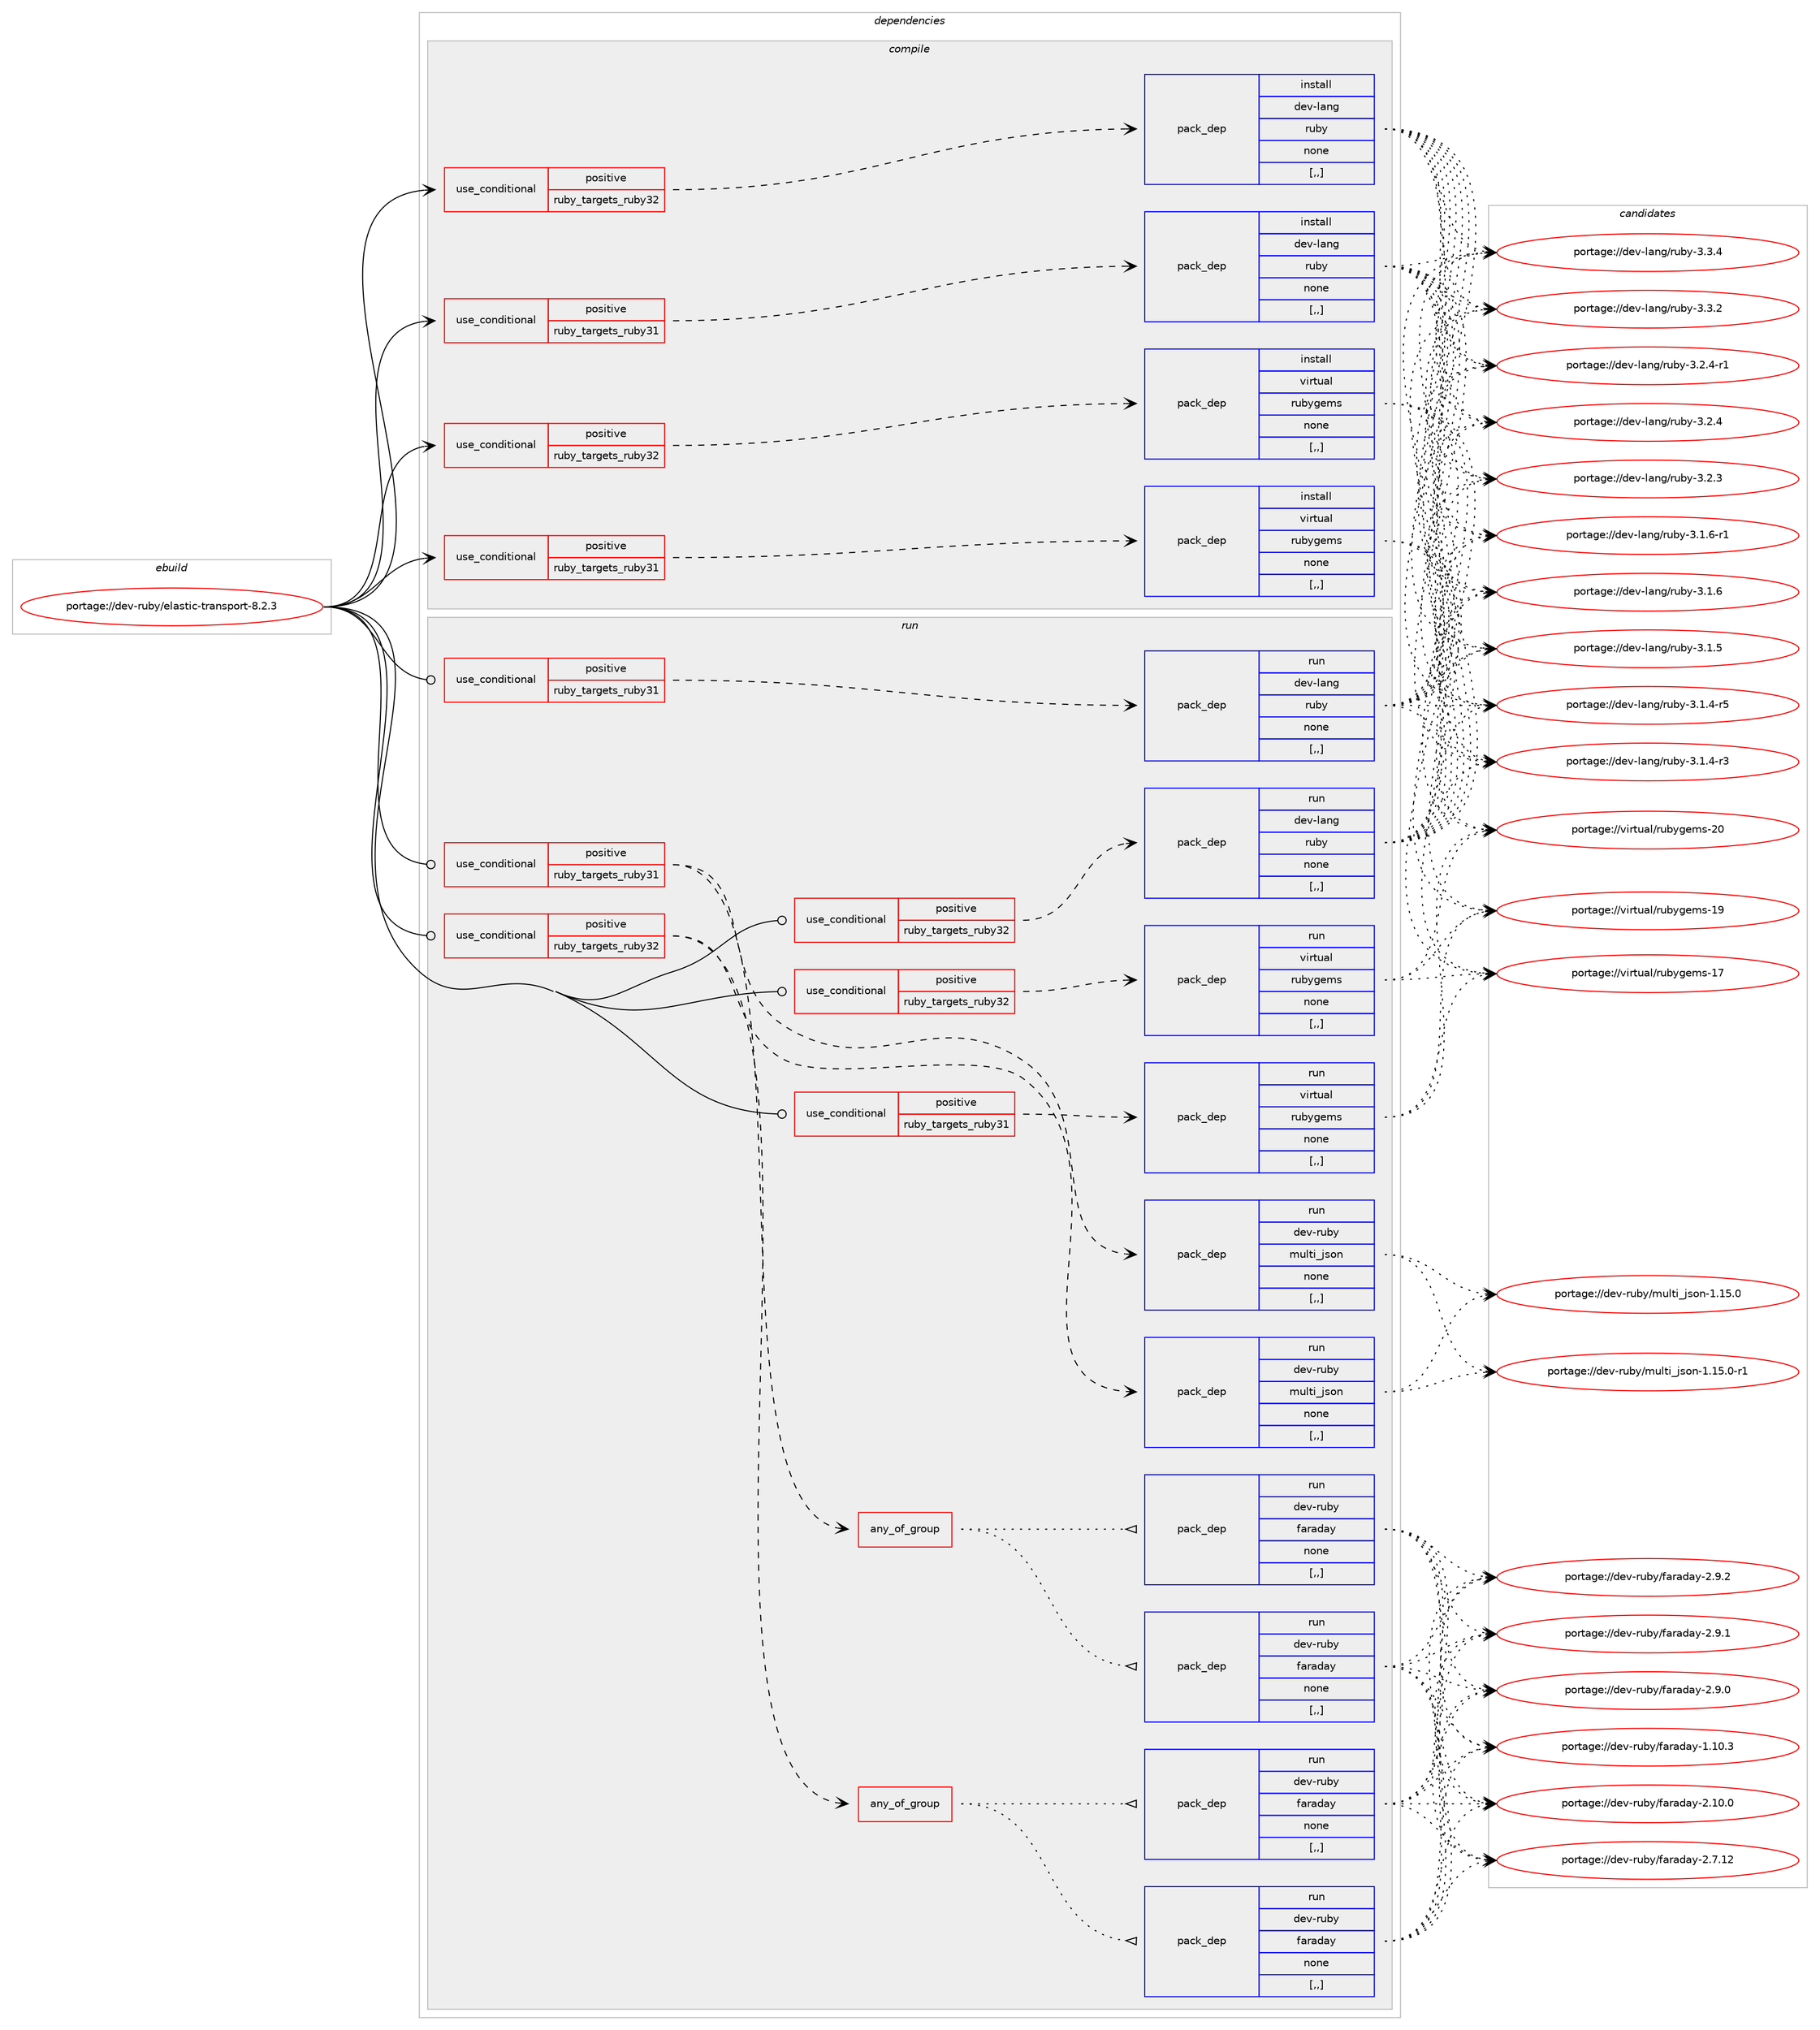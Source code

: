 digraph prolog {

# *************
# Graph options
# *************

newrank=true;
concentrate=true;
compound=true;
graph [rankdir=LR,fontname=Helvetica,fontsize=10,ranksep=1.5];#, ranksep=2.5, nodesep=0.2];
edge  [arrowhead=vee];
node  [fontname=Helvetica,fontsize=10];

# **********
# The ebuild
# **********

subgraph cluster_leftcol {
color=gray;
label=<<i>ebuild</i>>;
id [label="portage://dev-ruby/elastic-transport-8.2.3", color=red, width=4, href="../dev-ruby/elastic-transport-8.2.3.svg"];
}

# ****************
# The dependencies
# ****************

subgraph cluster_midcol {
color=gray;
label=<<i>dependencies</i>>;
subgraph cluster_compile {
fillcolor="#eeeeee";
style=filled;
label=<<i>compile</i>>;
subgraph cond46907 {
dependency181799 [label=<<TABLE BORDER="0" CELLBORDER="1" CELLSPACING="0" CELLPADDING="4"><TR><TD ROWSPAN="3" CELLPADDING="10">use_conditional</TD></TR><TR><TD>positive</TD></TR><TR><TD>ruby_targets_ruby31</TD></TR></TABLE>>, shape=none, color=red];
subgraph pack133587 {
dependency181800 [label=<<TABLE BORDER="0" CELLBORDER="1" CELLSPACING="0" CELLPADDING="4" WIDTH="220"><TR><TD ROWSPAN="6" CELLPADDING="30">pack_dep</TD></TR><TR><TD WIDTH="110">install</TD></TR><TR><TD>dev-lang</TD></TR><TR><TD>ruby</TD></TR><TR><TD>none</TD></TR><TR><TD>[,,]</TD></TR></TABLE>>, shape=none, color=blue];
}
dependency181799:e -> dependency181800:w [weight=20,style="dashed",arrowhead="vee"];
}
id:e -> dependency181799:w [weight=20,style="solid",arrowhead="vee"];
subgraph cond46908 {
dependency181801 [label=<<TABLE BORDER="0" CELLBORDER="1" CELLSPACING="0" CELLPADDING="4"><TR><TD ROWSPAN="3" CELLPADDING="10">use_conditional</TD></TR><TR><TD>positive</TD></TR><TR><TD>ruby_targets_ruby31</TD></TR></TABLE>>, shape=none, color=red];
subgraph pack133588 {
dependency181802 [label=<<TABLE BORDER="0" CELLBORDER="1" CELLSPACING="0" CELLPADDING="4" WIDTH="220"><TR><TD ROWSPAN="6" CELLPADDING="30">pack_dep</TD></TR><TR><TD WIDTH="110">install</TD></TR><TR><TD>virtual</TD></TR><TR><TD>rubygems</TD></TR><TR><TD>none</TD></TR><TR><TD>[,,]</TD></TR></TABLE>>, shape=none, color=blue];
}
dependency181801:e -> dependency181802:w [weight=20,style="dashed",arrowhead="vee"];
}
id:e -> dependency181801:w [weight=20,style="solid",arrowhead="vee"];
subgraph cond46909 {
dependency181803 [label=<<TABLE BORDER="0" CELLBORDER="1" CELLSPACING="0" CELLPADDING="4"><TR><TD ROWSPAN="3" CELLPADDING="10">use_conditional</TD></TR><TR><TD>positive</TD></TR><TR><TD>ruby_targets_ruby32</TD></TR></TABLE>>, shape=none, color=red];
subgraph pack133589 {
dependency181804 [label=<<TABLE BORDER="0" CELLBORDER="1" CELLSPACING="0" CELLPADDING="4" WIDTH="220"><TR><TD ROWSPAN="6" CELLPADDING="30">pack_dep</TD></TR><TR><TD WIDTH="110">install</TD></TR><TR><TD>dev-lang</TD></TR><TR><TD>ruby</TD></TR><TR><TD>none</TD></TR><TR><TD>[,,]</TD></TR></TABLE>>, shape=none, color=blue];
}
dependency181803:e -> dependency181804:w [weight=20,style="dashed",arrowhead="vee"];
}
id:e -> dependency181803:w [weight=20,style="solid",arrowhead="vee"];
subgraph cond46910 {
dependency181805 [label=<<TABLE BORDER="0" CELLBORDER="1" CELLSPACING="0" CELLPADDING="4"><TR><TD ROWSPAN="3" CELLPADDING="10">use_conditional</TD></TR><TR><TD>positive</TD></TR><TR><TD>ruby_targets_ruby32</TD></TR></TABLE>>, shape=none, color=red];
subgraph pack133590 {
dependency181806 [label=<<TABLE BORDER="0" CELLBORDER="1" CELLSPACING="0" CELLPADDING="4" WIDTH="220"><TR><TD ROWSPAN="6" CELLPADDING="30">pack_dep</TD></TR><TR><TD WIDTH="110">install</TD></TR><TR><TD>virtual</TD></TR><TR><TD>rubygems</TD></TR><TR><TD>none</TD></TR><TR><TD>[,,]</TD></TR></TABLE>>, shape=none, color=blue];
}
dependency181805:e -> dependency181806:w [weight=20,style="dashed",arrowhead="vee"];
}
id:e -> dependency181805:w [weight=20,style="solid",arrowhead="vee"];
}
subgraph cluster_compileandrun {
fillcolor="#eeeeee";
style=filled;
label=<<i>compile and run</i>>;
}
subgraph cluster_run {
fillcolor="#eeeeee";
style=filled;
label=<<i>run</i>>;
subgraph cond46911 {
dependency181807 [label=<<TABLE BORDER="0" CELLBORDER="1" CELLSPACING="0" CELLPADDING="4"><TR><TD ROWSPAN="3" CELLPADDING="10">use_conditional</TD></TR><TR><TD>positive</TD></TR><TR><TD>ruby_targets_ruby31</TD></TR></TABLE>>, shape=none, color=red];
subgraph any1155 {
dependency181808 [label=<<TABLE BORDER="0" CELLBORDER="1" CELLSPACING="0" CELLPADDING="4"><TR><TD CELLPADDING="10">any_of_group</TD></TR></TABLE>>, shape=none, color=red];subgraph pack133591 {
dependency181809 [label=<<TABLE BORDER="0" CELLBORDER="1" CELLSPACING="0" CELLPADDING="4" WIDTH="220"><TR><TD ROWSPAN="6" CELLPADDING="30">pack_dep</TD></TR><TR><TD WIDTH="110">run</TD></TR><TR><TD>dev-ruby</TD></TR><TR><TD>faraday</TD></TR><TR><TD>none</TD></TR><TR><TD>[,,]</TD></TR></TABLE>>, shape=none, color=blue];
}
dependency181808:e -> dependency181809:w [weight=20,style="dotted",arrowhead="oinv"];
subgraph pack133592 {
dependency181810 [label=<<TABLE BORDER="0" CELLBORDER="1" CELLSPACING="0" CELLPADDING="4" WIDTH="220"><TR><TD ROWSPAN="6" CELLPADDING="30">pack_dep</TD></TR><TR><TD WIDTH="110">run</TD></TR><TR><TD>dev-ruby</TD></TR><TR><TD>faraday</TD></TR><TR><TD>none</TD></TR><TR><TD>[,,]</TD></TR></TABLE>>, shape=none, color=blue];
}
dependency181808:e -> dependency181810:w [weight=20,style="dotted",arrowhead="oinv"];
}
dependency181807:e -> dependency181808:w [weight=20,style="dashed",arrowhead="vee"];
subgraph pack133593 {
dependency181811 [label=<<TABLE BORDER="0" CELLBORDER="1" CELLSPACING="0" CELLPADDING="4" WIDTH="220"><TR><TD ROWSPAN="6" CELLPADDING="30">pack_dep</TD></TR><TR><TD WIDTH="110">run</TD></TR><TR><TD>dev-ruby</TD></TR><TR><TD>multi_json</TD></TR><TR><TD>none</TD></TR><TR><TD>[,,]</TD></TR></TABLE>>, shape=none, color=blue];
}
dependency181807:e -> dependency181811:w [weight=20,style="dashed",arrowhead="vee"];
}
id:e -> dependency181807:w [weight=20,style="solid",arrowhead="odot"];
subgraph cond46912 {
dependency181812 [label=<<TABLE BORDER="0" CELLBORDER="1" CELLSPACING="0" CELLPADDING="4"><TR><TD ROWSPAN="3" CELLPADDING="10">use_conditional</TD></TR><TR><TD>positive</TD></TR><TR><TD>ruby_targets_ruby31</TD></TR></TABLE>>, shape=none, color=red];
subgraph pack133594 {
dependency181813 [label=<<TABLE BORDER="0" CELLBORDER="1" CELLSPACING="0" CELLPADDING="4" WIDTH="220"><TR><TD ROWSPAN="6" CELLPADDING="30">pack_dep</TD></TR><TR><TD WIDTH="110">run</TD></TR><TR><TD>dev-lang</TD></TR><TR><TD>ruby</TD></TR><TR><TD>none</TD></TR><TR><TD>[,,]</TD></TR></TABLE>>, shape=none, color=blue];
}
dependency181812:e -> dependency181813:w [weight=20,style="dashed",arrowhead="vee"];
}
id:e -> dependency181812:w [weight=20,style="solid",arrowhead="odot"];
subgraph cond46913 {
dependency181814 [label=<<TABLE BORDER="0" CELLBORDER="1" CELLSPACING="0" CELLPADDING="4"><TR><TD ROWSPAN="3" CELLPADDING="10">use_conditional</TD></TR><TR><TD>positive</TD></TR><TR><TD>ruby_targets_ruby31</TD></TR></TABLE>>, shape=none, color=red];
subgraph pack133595 {
dependency181815 [label=<<TABLE BORDER="0" CELLBORDER="1" CELLSPACING="0" CELLPADDING="4" WIDTH="220"><TR><TD ROWSPAN="6" CELLPADDING="30">pack_dep</TD></TR><TR><TD WIDTH="110">run</TD></TR><TR><TD>virtual</TD></TR><TR><TD>rubygems</TD></TR><TR><TD>none</TD></TR><TR><TD>[,,]</TD></TR></TABLE>>, shape=none, color=blue];
}
dependency181814:e -> dependency181815:w [weight=20,style="dashed",arrowhead="vee"];
}
id:e -> dependency181814:w [weight=20,style="solid",arrowhead="odot"];
subgraph cond46914 {
dependency181816 [label=<<TABLE BORDER="0" CELLBORDER="1" CELLSPACING="0" CELLPADDING="4"><TR><TD ROWSPAN="3" CELLPADDING="10">use_conditional</TD></TR><TR><TD>positive</TD></TR><TR><TD>ruby_targets_ruby32</TD></TR></TABLE>>, shape=none, color=red];
subgraph any1156 {
dependency181817 [label=<<TABLE BORDER="0" CELLBORDER="1" CELLSPACING="0" CELLPADDING="4"><TR><TD CELLPADDING="10">any_of_group</TD></TR></TABLE>>, shape=none, color=red];subgraph pack133596 {
dependency181818 [label=<<TABLE BORDER="0" CELLBORDER="1" CELLSPACING="0" CELLPADDING="4" WIDTH="220"><TR><TD ROWSPAN="6" CELLPADDING="30">pack_dep</TD></TR><TR><TD WIDTH="110">run</TD></TR><TR><TD>dev-ruby</TD></TR><TR><TD>faraday</TD></TR><TR><TD>none</TD></TR><TR><TD>[,,]</TD></TR></TABLE>>, shape=none, color=blue];
}
dependency181817:e -> dependency181818:w [weight=20,style="dotted",arrowhead="oinv"];
subgraph pack133597 {
dependency181819 [label=<<TABLE BORDER="0" CELLBORDER="1" CELLSPACING="0" CELLPADDING="4" WIDTH="220"><TR><TD ROWSPAN="6" CELLPADDING="30">pack_dep</TD></TR><TR><TD WIDTH="110">run</TD></TR><TR><TD>dev-ruby</TD></TR><TR><TD>faraday</TD></TR><TR><TD>none</TD></TR><TR><TD>[,,]</TD></TR></TABLE>>, shape=none, color=blue];
}
dependency181817:e -> dependency181819:w [weight=20,style="dotted",arrowhead="oinv"];
}
dependency181816:e -> dependency181817:w [weight=20,style="dashed",arrowhead="vee"];
subgraph pack133598 {
dependency181820 [label=<<TABLE BORDER="0" CELLBORDER="1" CELLSPACING="0" CELLPADDING="4" WIDTH="220"><TR><TD ROWSPAN="6" CELLPADDING="30">pack_dep</TD></TR><TR><TD WIDTH="110">run</TD></TR><TR><TD>dev-ruby</TD></TR><TR><TD>multi_json</TD></TR><TR><TD>none</TD></TR><TR><TD>[,,]</TD></TR></TABLE>>, shape=none, color=blue];
}
dependency181816:e -> dependency181820:w [weight=20,style="dashed",arrowhead="vee"];
}
id:e -> dependency181816:w [weight=20,style="solid",arrowhead="odot"];
subgraph cond46915 {
dependency181821 [label=<<TABLE BORDER="0" CELLBORDER="1" CELLSPACING="0" CELLPADDING="4"><TR><TD ROWSPAN="3" CELLPADDING="10">use_conditional</TD></TR><TR><TD>positive</TD></TR><TR><TD>ruby_targets_ruby32</TD></TR></TABLE>>, shape=none, color=red];
subgraph pack133599 {
dependency181822 [label=<<TABLE BORDER="0" CELLBORDER="1" CELLSPACING="0" CELLPADDING="4" WIDTH="220"><TR><TD ROWSPAN="6" CELLPADDING="30">pack_dep</TD></TR><TR><TD WIDTH="110">run</TD></TR><TR><TD>dev-lang</TD></TR><TR><TD>ruby</TD></TR><TR><TD>none</TD></TR><TR><TD>[,,]</TD></TR></TABLE>>, shape=none, color=blue];
}
dependency181821:e -> dependency181822:w [weight=20,style="dashed",arrowhead="vee"];
}
id:e -> dependency181821:w [weight=20,style="solid",arrowhead="odot"];
subgraph cond46916 {
dependency181823 [label=<<TABLE BORDER="0" CELLBORDER="1" CELLSPACING="0" CELLPADDING="4"><TR><TD ROWSPAN="3" CELLPADDING="10">use_conditional</TD></TR><TR><TD>positive</TD></TR><TR><TD>ruby_targets_ruby32</TD></TR></TABLE>>, shape=none, color=red];
subgraph pack133600 {
dependency181824 [label=<<TABLE BORDER="0" CELLBORDER="1" CELLSPACING="0" CELLPADDING="4" WIDTH="220"><TR><TD ROWSPAN="6" CELLPADDING="30">pack_dep</TD></TR><TR><TD WIDTH="110">run</TD></TR><TR><TD>virtual</TD></TR><TR><TD>rubygems</TD></TR><TR><TD>none</TD></TR><TR><TD>[,,]</TD></TR></TABLE>>, shape=none, color=blue];
}
dependency181823:e -> dependency181824:w [weight=20,style="dashed",arrowhead="vee"];
}
id:e -> dependency181823:w [weight=20,style="solid",arrowhead="odot"];
}
}

# **************
# The candidates
# **************

subgraph cluster_choices {
rank=same;
color=gray;
label=<<i>candidates</i>>;

subgraph choice133587 {
color=black;
nodesep=1;
choice10010111845108971101034711411798121455146514652 [label="portage://dev-lang/ruby-3.3.4", color=red, width=4,href="../dev-lang/ruby-3.3.4.svg"];
choice10010111845108971101034711411798121455146514650 [label="portage://dev-lang/ruby-3.3.2", color=red, width=4,href="../dev-lang/ruby-3.3.2.svg"];
choice100101118451089711010347114117981214551465046524511449 [label="portage://dev-lang/ruby-3.2.4-r1", color=red, width=4,href="../dev-lang/ruby-3.2.4-r1.svg"];
choice10010111845108971101034711411798121455146504652 [label="portage://dev-lang/ruby-3.2.4", color=red, width=4,href="../dev-lang/ruby-3.2.4.svg"];
choice10010111845108971101034711411798121455146504651 [label="portage://dev-lang/ruby-3.2.3", color=red, width=4,href="../dev-lang/ruby-3.2.3.svg"];
choice100101118451089711010347114117981214551464946544511449 [label="portage://dev-lang/ruby-3.1.6-r1", color=red, width=4,href="../dev-lang/ruby-3.1.6-r1.svg"];
choice10010111845108971101034711411798121455146494654 [label="portage://dev-lang/ruby-3.1.6", color=red, width=4,href="../dev-lang/ruby-3.1.6.svg"];
choice10010111845108971101034711411798121455146494653 [label="portage://dev-lang/ruby-3.1.5", color=red, width=4,href="../dev-lang/ruby-3.1.5.svg"];
choice100101118451089711010347114117981214551464946524511453 [label="portage://dev-lang/ruby-3.1.4-r5", color=red, width=4,href="../dev-lang/ruby-3.1.4-r5.svg"];
choice100101118451089711010347114117981214551464946524511451 [label="portage://dev-lang/ruby-3.1.4-r3", color=red, width=4,href="../dev-lang/ruby-3.1.4-r3.svg"];
dependency181800:e -> choice10010111845108971101034711411798121455146514652:w [style=dotted,weight="100"];
dependency181800:e -> choice10010111845108971101034711411798121455146514650:w [style=dotted,weight="100"];
dependency181800:e -> choice100101118451089711010347114117981214551465046524511449:w [style=dotted,weight="100"];
dependency181800:e -> choice10010111845108971101034711411798121455146504652:w [style=dotted,weight="100"];
dependency181800:e -> choice10010111845108971101034711411798121455146504651:w [style=dotted,weight="100"];
dependency181800:e -> choice100101118451089711010347114117981214551464946544511449:w [style=dotted,weight="100"];
dependency181800:e -> choice10010111845108971101034711411798121455146494654:w [style=dotted,weight="100"];
dependency181800:e -> choice10010111845108971101034711411798121455146494653:w [style=dotted,weight="100"];
dependency181800:e -> choice100101118451089711010347114117981214551464946524511453:w [style=dotted,weight="100"];
dependency181800:e -> choice100101118451089711010347114117981214551464946524511451:w [style=dotted,weight="100"];
}
subgraph choice133588 {
color=black;
nodesep=1;
choice118105114116117971084711411798121103101109115455048 [label="portage://virtual/rubygems-20", color=red, width=4,href="../virtual/rubygems-20.svg"];
choice118105114116117971084711411798121103101109115454957 [label="portage://virtual/rubygems-19", color=red, width=4,href="../virtual/rubygems-19.svg"];
choice118105114116117971084711411798121103101109115454955 [label="portage://virtual/rubygems-17", color=red, width=4,href="../virtual/rubygems-17.svg"];
dependency181802:e -> choice118105114116117971084711411798121103101109115455048:w [style=dotted,weight="100"];
dependency181802:e -> choice118105114116117971084711411798121103101109115454957:w [style=dotted,weight="100"];
dependency181802:e -> choice118105114116117971084711411798121103101109115454955:w [style=dotted,weight="100"];
}
subgraph choice133589 {
color=black;
nodesep=1;
choice10010111845108971101034711411798121455146514652 [label="portage://dev-lang/ruby-3.3.4", color=red, width=4,href="../dev-lang/ruby-3.3.4.svg"];
choice10010111845108971101034711411798121455146514650 [label="portage://dev-lang/ruby-3.3.2", color=red, width=4,href="../dev-lang/ruby-3.3.2.svg"];
choice100101118451089711010347114117981214551465046524511449 [label="portage://dev-lang/ruby-3.2.4-r1", color=red, width=4,href="../dev-lang/ruby-3.2.4-r1.svg"];
choice10010111845108971101034711411798121455146504652 [label="portage://dev-lang/ruby-3.2.4", color=red, width=4,href="../dev-lang/ruby-3.2.4.svg"];
choice10010111845108971101034711411798121455146504651 [label="portage://dev-lang/ruby-3.2.3", color=red, width=4,href="../dev-lang/ruby-3.2.3.svg"];
choice100101118451089711010347114117981214551464946544511449 [label="portage://dev-lang/ruby-3.1.6-r1", color=red, width=4,href="../dev-lang/ruby-3.1.6-r1.svg"];
choice10010111845108971101034711411798121455146494654 [label="portage://dev-lang/ruby-3.1.6", color=red, width=4,href="../dev-lang/ruby-3.1.6.svg"];
choice10010111845108971101034711411798121455146494653 [label="portage://dev-lang/ruby-3.1.5", color=red, width=4,href="../dev-lang/ruby-3.1.5.svg"];
choice100101118451089711010347114117981214551464946524511453 [label="portage://dev-lang/ruby-3.1.4-r5", color=red, width=4,href="../dev-lang/ruby-3.1.4-r5.svg"];
choice100101118451089711010347114117981214551464946524511451 [label="portage://dev-lang/ruby-3.1.4-r3", color=red, width=4,href="../dev-lang/ruby-3.1.4-r3.svg"];
dependency181804:e -> choice10010111845108971101034711411798121455146514652:w [style=dotted,weight="100"];
dependency181804:e -> choice10010111845108971101034711411798121455146514650:w [style=dotted,weight="100"];
dependency181804:e -> choice100101118451089711010347114117981214551465046524511449:w [style=dotted,weight="100"];
dependency181804:e -> choice10010111845108971101034711411798121455146504652:w [style=dotted,weight="100"];
dependency181804:e -> choice10010111845108971101034711411798121455146504651:w [style=dotted,weight="100"];
dependency181804:e -> choice100101118451089711010347114117981214551464946544511449:w [style=dotted,weight="100"];
dependency181804:e -> choice10010111845108971101034711411798121455146494654:w [style=dotted,weight="100"];
dependency181804:e -> choice10010111845108971101034711411798121455146494653:w [style=dotted,weight="100"];
dependency181804:e -> choice100101118451089711010347114117981214551464946524511453:w [style=dotted,weight="100"];
dependency181804:e -> choice100101118451089711010347114117981214551464946524511451:w [style=dotted,weight="100"];
}
subgraph choice133590 {
color=black;
nodesep=1;
choice118105114116117971084711411798121103101109115455048 [label="portage://virtual/rubygems-20", color=red, width=4,href="../virtual/rubygems-20.svg"];
choice118105114116117971084711411798121103101109115454957 [label="portage://virtual/rubygems-19", color=red, width=4,href="../virtual/rubygems-19.svg"];
choice118105114116117971084711411798121103101109115454955 [label="portage://virtual/rubygems-17", color=red, width=4,href="../virtual/rubygems-17.svg"];
dependency181806:e -> choice118105114116117971084711411798121103101109115455048:w [style=dotted,weight="100"];
dependency181806:e -> choice118105114116117971084711411798121103101109115454957:w [style=dotted,weight="100"];
dependency181806:e -> choice118105114116117971084711411798121103101109115454955:w [style=dotted,weight="100"];
}
subgraph choice133591 {
color=black;
nodesep=1;
choice10010111845114117981214710297114971009712145504649484648 [label="portage://dev-ruby/faraday-2.10.0", color=red, width=4,href="../dev-ruby/faraday-2.10.0.svg"];
choice100101118451141179812147102971149710097121455046574650 [label="portage://dev-ruby/faraday-2.9.2", color=red, width=4,href="../dev-ruby/faraday-2.9.2.svg"];
choice100101118451141179812147102971149710097121455046574649 [label="portage://dev-ruby/faraday-2.9.1", color=red, width=4,href="../dev-ruby/faraday-2.9.1.svg"];
choice100101118451141179812147102971149710097121455046574648 [label="portage://dev-ruby/faraday-2.9.0", color=red, width=4,href="../dev-ruby/faraday-2.9.0.svg"];
choice10010111845114117981214710297114971009712145504655464950 [label="portage://dev-ruby/faraday-2.7.12", color=red, width=4,href="../dev-ruby/faraday-2.7.12.svg"];
choice10010111845114117981214710297114971009712145494649484651 [label="portage://dev-ruby/faraday-1.10.3", color=red, width=4,href="../dev-ruby/faraday-1.10.3.svg"];
dependency181809:e -> choice10010111845114117981214710297114971009712145504649484648:w [style=dotted,weight="100"];
dependency181809:e -> choice100101118451141179812147102971149710097121455046574650:w [style=dotted,weight="100"];
dependency181809:e -> choice100101118451141179812147102971149710097121455046574649:w [style=dotted,weight="100"];
dependency181809:e -> choice100101118451141179812147102971149710097121455046574648:w [style=dotted,weight="100"];
dependency181809:e -> choice10010111845114117981214710297114971009712145504655464950:w [style=dotted,weight="100"];
dependency181809:e -> choice10010111845114117981214710297114971009712145494649484651:w [style=dotted,weight="100"];
}
subgraph choice133592 {
color=black;
nodesep=1;
choice10010111845114117981214710297114971009712145504649484648 [label="portage://dev-ruby/faraday-2.10.0", color=red, width=4,href="../dev-ruby/faraday-2.10.0.svg"];
choice100101118451141179812147102971149710097121455046574650 [label="portage://dev-ruby/faraday-2.9.2", color=red, width=4,href="../dev-ruby/faraday-2.9.2.svg"];
choice100101118451141179812147102971149710097121455046574649 [label="portage://dev-ruby/faraday-2.9.1", color=red, width=4,href="../dev-ruby/faraday-2.9.1.svg"];
choice100101118451141179812147102971149710097121455046574648 [label="portage://dev-ruby/faraday-2.9.0", color=red, width=4,href="../dev-ruby/faraday-2.9.0.svg"];
choice10010111845114117981214710297114971009712145504655464950 [label="portage://dev-ruby/faraday-2.7.12", color=red, width=4,href="../dev-ruby/faraday-2.7.12.svg"];
choice10010111845114117981214710297114971009712145494649484651 [label="portage://dev-ruby/faraday-1.10.3", color=red, width=4,href="../dev-ruby/faraday-1.10.3.svg"];
dependency181810:e -> choice10010111845114117981214710297114971009712145504649484648:w [style=dotted,weight="100"];
dependency181810:e -> choice100101118451141179812147102971149710097121455046574650:w [style=dotted,weight="100"];
dependency181810:e -> choice100101118451141179812147102971149710097121455046574649:w [style=dotted,weight="100"];
dependency181810:e -> choice100101118451141179812147102971149710097121455046574648:w [style=dotted,weight="100"];
dependency181810:e -> choice10010111845114117981214710297114971009712145504655464950:w [style=dotted,weight="100"];
dependency181810:e -> choice10010111845114117981214710297114971009712145494649484651:w [style=dotted,weight="100"];
}
subgraph choice133593 {
color=black;
nodesep=1;
choice10010111845114117981214710911710811610595106115111110454946495346484511449 [label="portage://dev-ruby/multi_json-1.15.0-r1", color=red, width=4,href="../dev-ruby/multi_json-1.15.0-r1.svg"];
choice1001011184511411798121471091171081161059510611511111045494649534648 [label="portage://dev-ruby/multi_json-1.15.0", color=red, width=4,href="../dev-ruby/multi_json-1.15.0.svg"];
dependency181811:e -> choice10010111845114117981214710911710811610595106115111110454946495346484511449:w [style=dotted,weight="100"];
dependency181811:e -> choice1001011184511411798121471091171081161059510611511111045494649534648:w [style=dotted,weight="100"];
}
subgraph choice133594 {
color=black;
nodesep=1;
choice10010111845108971101034711411798121455146514652 [label="portage://dev-lang/ruby-3.3.4", color=red, width=4,href="../dev-lang/ruby-3.3.4.svg"];
choice10010111845108971101034711411798121455146514650 [label="portage://dev-lang/ruby-3.3.2", color=red, width=4,href="../dev-lang/ruby-3.3.2.svg"];
choice100101118451089711010347114117981214551465046524511449 [label="portage://dev-lang/ruby-3.2.4-r1", color=red, width=4,href="../dev-lang/ruby-3.2.4-r1.svg"];
choice10010111845108971101034711411798121455146504652 [label="portage://dev-lang/ruby-3.2.4", color=red, width=4,href="../dev-lang/ruby-3.2.4.svg"];
choice10010111845108971101034711411798121455146504651 [label="portage://dev-lang/ruby-3.2.3", color=red, width=4,href="../dev-lang/ruby-3.2.3.svg"];
choice100101118451089711010347114117981214551464946544511449 [label="portage://dev-lang/ruby-3.1.6-r1", color=red, width=4,href="../dev-lang/ruby-3.1.6-r1.svg"];
choice10010111845108971101034711411798121455146494654 [label="portage://dev-lang/ruby-3.1.6", color=red, width=4,href="../dev-lang/ruby-3.1.6.svg"];
choice10010111845108971101034711411798121455146494653 [label="portage://dev-lang/ruby-3.1.5", color=red, width=4,href="../dev-lang/ruby-3.1.5.svg"];
choice100101118451089711010347114117981214551464946524511453 [label="portage://dev-lang/ruby-3.1.4-r5", color=red, width=4,href="../dev-lang/ruby-3.1.4-r5.svg"];
choice100101118451089711010347114117981214551464946524511451 [label="portage://dev-lang/ruby-3.1.4-r3", color=red, width=4,href="../dev-lang/ruby-3.1.4-r3.svg"];
dependency181813:e -> choice10010111845108971101034711411798121455146514652:w [style=dotted,weight="100"];
dependency181813:e -> choice10010111845108971101034711411798121455146514650:w [style=dotted,weight="100"];
dependency181813:e -> choice100101118451089711010347114117981214551465046524511449:w [style=dotted,weight="100"];
dependency181813:e -> choice10010111845108971101034711411798121455146504652:w [style=dotted,weight="100"];
dependency181813:e -> choice10010111845108971101034711411798121455146504651:w [style=dotted,weight="100"];
dependency181813:e -> choice100101118451089711010347114117981214551464946544511449:w [style=dotted,weight="100"];
dependency181813:e -> choice10010111845108971101034711411798121455146494654:w [style=dotted,weight="100"];
dependency181813:e -> choice10010111845108971101034711411798121455146494653:w [style=dotted,weight="100"];
dependency181813:e -> choice100101118451089711010347114117981214551464946524511453:w [style=dotted,weight="100"];
dependency181813:e -> choice100101118451089711010347114117981214551464946524511451:w [style=dotted,weight="100"];
}
subgraph choice133595 {
color=black;
nodesep=1;
choice118105114116117971084711411798121103101109115455048 [label="portage://virtual/rubygems-20", color=red, width=4,href="../virtual/rubygems-20.svg"];
choice118105114116117971084711411798121103101109115454957 [label="portage://virtual/rubygems-19", color=red, width=4,href="../virtual/rubygems-19.svg"];
choice118105114116117971084711411798121103101109115454955 [label="portage://virtual/rubygems-17", color=red, width=4,href="../virtual/rubygems-17.svg"];
dependency181815:e -> choice118105114116117971084711411798121103101109115455048:w [style=dotted,weight="100"];
dependency181815:e -> choice118105114116117971084711411798121103101109115454957:w [style=dotted,weight="100"];
dependency181815:e -> choice118105114116117971084711411798121103101109115454955:w [style=dotted,weight="100"];
}
subgraph choice133596 {
color=black;
nodesep=1;
choice10010111845114117981214710297114971009712145504649484648 [label="portage://dev-ruby/faraday-2.10.0", color=red, width=4,href="../dev-ruby/faraday-2.10.0.svg"];
choice100101118451141179812147102971149710097121455046574650 [label="portage://dev-ruby/faraday-2.9.2", color=red, width=4,href="../dev-ruby/faraday-2.9.2.svg"];
choice100101118451141179812147102971149710097121455046574649 [label="portage://dev-ruby/faraday-2.9.1", color=red, width=4,href="../dev-ruby/faraday-2.9.1.svg"];
choice100101118451141179812147102971149710097121455046574648 [label="portage://dev-ruby/faraday-2.9.0", color=red, width=4,href="../dev-ruby/faraday-2.9.0.svg"];
choice10010111845114117981214710297114971009712145504655464950 [label="portage://dev-ruby/faraday-2.7.12", color=red, width=4,href="../dev-ruby/faraday-2.7.12.svg"];
choice10010111845114117981214710297114971009712145494649484651 [label="portage://dev-ruby/faraday-1.10.3", color=red, width=4,href="../dev-ruby/faraday-1.10.3.svg"];
dependency181818:e -> choice10010111845114117981214710297114971009712145504649484648:w [style=dotted,weight="100"];
dependency181818:e -> choice100101118451141179812147102971149710097121455046574650:w [style=dotted,weight="100"];
dependency181818:e -> choice100101118451141179812147102971149710097121455046574649:w [style=dotted,weight="100"];
dependency181818:e -> choice100101118451141179812147102971149710097121455046574648:w [style=dotted,weight="100"];
dependency181818:e -> choice10010111845114117981214710297114971009712145504655464950:w [style=dotted,weight="100"];
dependency181818:e -> choice10010111845114117981214710297114971009712145494649484651:w [style=dotted,weight="100"];
}
subgraph choice133597 {
color=black;
nodesep=1;
choice10010111845114117981214710297114971009712145504649484648 [label="portage://dev-ruby/faraday-2.10.0", color=red, width=4,href="../dev-ruby/faraday-2.10.0.svg"];
choice100101118451141179812147102971149710097121455046574650 [label="portage://dev-ruby/faraday-2.9.2", color=red, width=4,href="../dev-ruby/faraday-2.9.2.svg"];
choice100101118451141179812147102971149710097121455046574649 [label="portage://dev-ruby/faraday-2.9.1", color=red, width=4,href="../dev-ruby/faraday-2.9.1.svg"];
choice100101118451141179812147102971149710097121455046574648 [label="portage://dev-ruby/faraday-2.9.0", color=red, width=4,href="../dev-ruby/faraday-2.9.0.svg"];
choice10010111845114117981214710297114971009712145504655464950 [label="portage://dev-ruby/faraday-2.7.12", color=red, width=4,href="../dev-ruby/faraday-2.7.12.svg"];
choice10010111845114117981214710297114971009712145494649484651 [label="portage://dev-ruby/faraday-1.10.3", color=red, width=4,href="../dev-ruby/faraday-1.10.3.svg"];
dependency181819:e -> choice10010111845114117981214710297114971009712145504649484648:w [style=dotted,weight="100"];
dependency181819:e -> choice100101118451141179812147102971149710097121455046574650:w [style=dotted,weight="100"];
dependency181819:e -> choice100101118451141179812147102971149710097121455046574649:w [style=dotted,weight="100"];
dependency181819:e -> choice100101118451141179812147102971149710097121455046574648:w [style=dotted,weight="100"];
dependency181819:e -> choice10010111845114117981214710297114971009712145504655464950:w [style=dotted,weight="100"];
dependency181819:e -> choice10010111845114117981214710297114971009712145494649484651:w [style=dotted,weight="100"];
}
subgraph choice133598 {
color=black;
nodesep=1;
choice10010111845114117981214710911710811610595106115111110454946495346484511449 [label="portage://dev-ruby/multi_json-1.15.0-r1", color=red, width=4,href="../dev-ruby/multi_json-1.15.0-r1.svg"];
choice1001011184511411798121471091171081161059510611511111045494649534648 [label="portage://dev-ruby/multi_json-1.15.0", color=red, width=4,href="../dev-ruby/multi_json-1.15.0.svg"];
dependency181820:e -> choice10010111845114117981214710911710811610595106115111110454946495346484511449:w [style=dotted,weight="100"];
dependency181820:e -> choice1001011184511411798121471091171081161059510611511111045494649534648:w [style=dotted,weight="100"];
}
subgraph choice133599 {
color=black;
nodesep=1;
choice10010111845108971101034711411798121455146514652 [label="portage://dev-lang/ruby-3.3.4", color=red, width=4,href="../dev-lang/ruby-3.3.4.svg"];
choice10010111845108971101034711411798121455146514650 [label="portage://dev-lang/ruby-3.3.2", color=red, width=4,href="../dev-lang/ruby-3.3.2.svg"];
choice100101118451089711010347114117981214551465046524511449 [label="portage://dev-lang/ruby-3.2.4-r1", color=red, width=4,href="../dev-lang/ruby-3.2.4-r1.svg"];
choice10010111845108971101034711411798121455146504652 [label="portage://dev-lang/ruby-3.2.4", color=red, width=4,href="../dev-lang/ruby-3.2.4.svg"];
choice10010111845108971101034711411798121455146504651 [label="portage://dev-lang/ruby-3.2.3", color=red, width=4,href="../dev-lang/ruby-3.2.3.svg"];
choice100101118451089711010347114117981214551464946544511449 [label="portage://dev-lang/ruby-3.1.6-r1", color=red, width=4,href="../dev-lang/ruby-3.1.6-r1.svg"];
choice10010111845108971101034711411798121455146494654 [label="portage://dev-lang/ruby-3.1.6", color=red, width=4,href="../dev-lang/ruby-3.1.6.svg"];
choice10010111845108971101034711411798121455146494653 [label="portage://dev-lang/ruby-3.1.5", color=red, width=4,href="../dev-lang/ruby-3.1.5.svg"];
choice100101118451089711010347114117981214551464946524511453 [label="portage://dev-lang/ruby-3.1.4-r5", color=red, width=4,href="../dev-lang/ruby-3.1.4-r5.svg"];
choice100101118451089711010347114117981214551464946524511451 [label="portage://dev-lang/ruby-3.1.4-r3", color=red, width=4,href="../dev-lang/ruby-3.1.4-r3.svg"];
dependency181822:e -> choice10010111845108971101034711411798121455146514652:w [style=dotted,weight="100"];
dependency181822:e -> choice10010111845108971101034711411798121455146514650:w [style=dotted,weight="100"];
dependency181822:e -> choice100101118451089711010347114117981214551465046524511449:w [style=dotted,weight="100"];
dependency181822:e -> choice10010111845108971101034711411798121455146504652:w [style=dotted,weight="100"];
dependency181822:e -> choice10010111845108971101034711411798121455146504651:w [style=dotted,weight="100"];
dependency181822:e -> choice100101118451089711010347114117981214551464946544511449:w [style=dotted,weight="100"];
dependency181822:e -> choice10010111845108971101034711411798121455146494654:w [style=dotted,weight="100"];
dependency181822:e -> choice10010111845108971101034711411798121455146494653:w [style=dotted,weight="100"];
dependency181822:e -> choice100101118451089711010347114117981214551464946524511453:w [style=dotted,weight="100"];
dependency181822:e -> choice100101118451089711010347114117981214551464946524511451:w [style=dotted,weight="100"];
}
subgraph choice133600 {
color=black;
nodesep=1;
choice118105114116117971084711411798121103101109115455048 [label="portage://virtual/rubygems-20", color=red, width=4,href="../virtual/rubygems-20.svg"];
choice118105114116117971084711411798121103101109115454957 [label="portage://virtual/rubygems-19", color=red, width=4,href="../virtual/rubygems-19.svg"];
choice118105114116117971084711411798121103101109115454955 [label="portage://virtual/rubygems-17", color=red, width=4,href="../virtual/rubygems-17.svg"];
dependency181824:e -> choice118105114116117971084711411798121103101109115455048:w [style=dotted,weight="100"];
dependency181824:e -> choice118105114116117971084711411798121103101109115454957:w [style=dotted,weight="100"];
dependency181824:e -> choice118105114116117971084711411798121103101109115454955:w [style=dotted,weight="100"];
}
}

}
